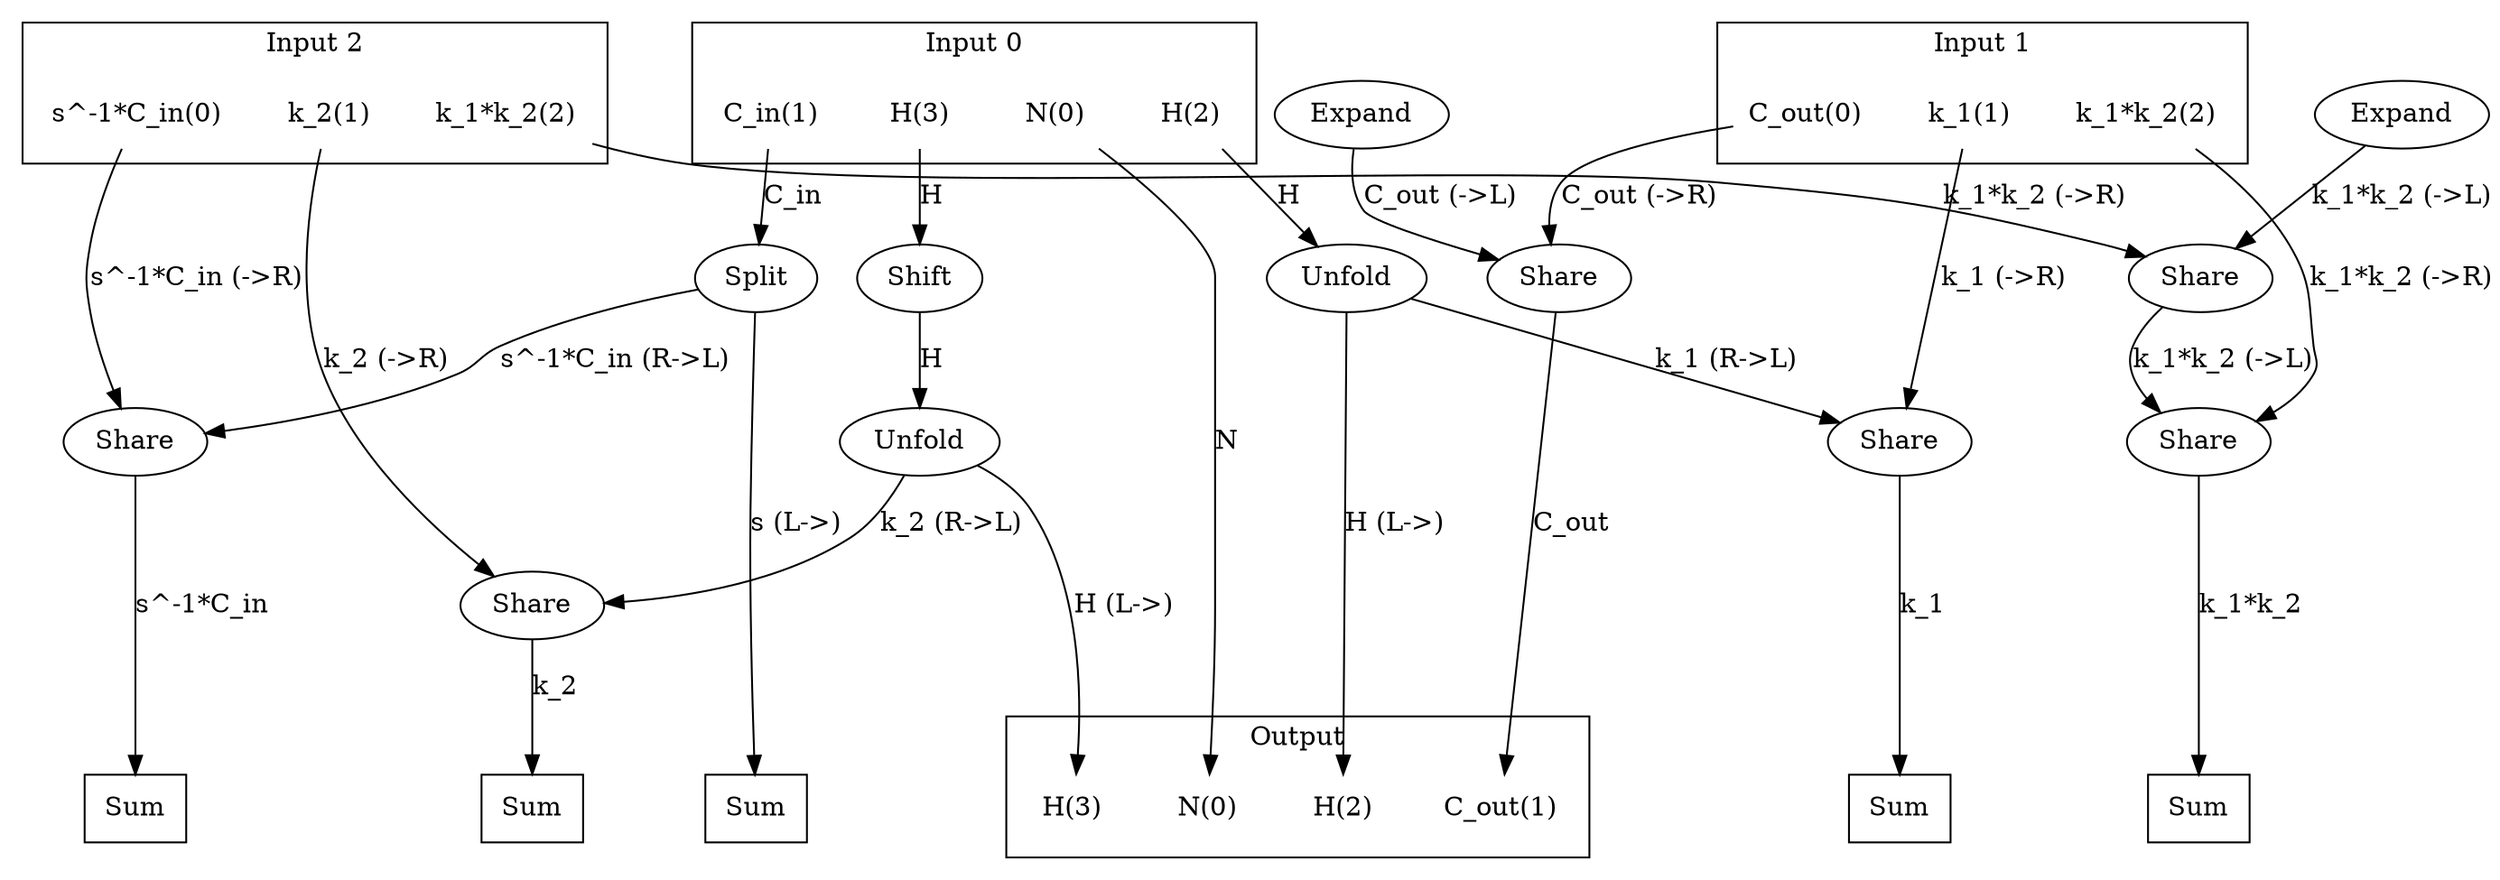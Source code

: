digraph kernel_generated {
newrank = true;
op_0x55f1eba3e530 [label="Shift"];
op_0x55f1f88a61c0 [label="Unfold"];
op_0x55f1f88a62c0 [label="Unfold"];
op_0x55f1f88b2978 [label="Expand"];
op_0x55f1f88b2ad8 [label="Expand"];
op_0x55f1f89dd900 [label="Share"];
op_0x55f1f89e2c00 [label="Share"];
op_0x55f1f89e2cf0 [label="Share"];
op_0x55f1f89e2d40 [label="Share"];
op_0x55f1f89e2f70 [label="Share"];
op_0x55f1f89e2fc0 [label="Share"];
op_0x55f1f8a076f0 [label="Split"];
reduce_0x7f5f78004e58 [label="Sum", shape=box];
reduce_0x7f5f78003ee8 [label="Sum", shape=box];
reduce_0x7f5f78003a98 [label="Sum", shape=box];
reduce_0x7f5f78004110 [label="Sum", shape=box];
reduce_0x7f5f78007668 [label="Sum", shape=box];
subgraph cluster_out {
label = "Output";
out_0 [label="N(0)", shape=none];
out_1 [label="C_out(1)", shape=none];
out_2 [label="H(2)", shape=none];
out_3 [label="H(3)", shape=none];
}
{ rank = same;
reduce_0x7f5f78004e58;
reduce_0x7f5f78003ee8;
reduce_0x7f5f78003a98;
reduce_0x7f5f78004110;
reduce_0x7f5f78007668;
out_0;
out_1;
out_2;
out_3;
}
subgraph cluster_in_0 {
label = "Input 0";
in_0_0 [label="N(0)", shape=none];
in_0_1 [label="C_in(1)", shape=none];
in_0_2 [label="H(2)", shape=none];
in_0_3 [label="H(3)", shape=none];
}
subgraph cluster_in_1 {
label = "Input 1";
in_1_0 [label="C_out(0)", shape=none];
in_1_1 [label="k_1(1)", shape=none];
in_1_2 [label="k_1*k_2(2)", shape=none];
}
subgraph cluster_in_2 {
label = "Input 2";
in_2_0 [label="s^-1*C_in(0)", shape=none];
in_2_1 [label="k_2(1)", shape=none];
in_2_2 [label="k_1*k_2(2)", shape=none];
}
{ rank = same;
in_0_0;
in_0_1;
in_0_2;
in_0_3;
in_1_0;
in_1_1;
in_1_2;
in_2_0;
in_2_1;
in_2_2;
}
in_0_0 -> out_0 [label="N"];
in_0_1 -> op_0x55f1f8a076f0 [label="C_in"];
in_0_2 -> op_0x55f1f88a62c0 [label="H"];
in_0_3 -> op_0x55f1eba3e530 [label="H"];
in_1_0 -> op_0x55f1f89dd900 [label="C_out (->R)"];
in_1_1 -> op_0x55f1f89e2c00 [label="k_1 (->R)"];
in_1_2 -> op_0x55f1f89e2f70 [label="k_1*k_2 (->R)"];
in_2_0 -> op_0x55f1f89e2cf0 [label="s^-1*C_in (->R)"];
in_2_1 -> op_0x55f1f89e2d40 [label="k_2 (->R)"];
in_2_2 -> op_0x55f1f89e2fc0 [label="k_1*k_2 (->R)"];
op_0x55f1f89dd900 -> out_1 [label="C_out"];
op_0x55f1f88a62c0 -> out_2 [label="H (L->)"];
op_0x55f1f88a61c0 -> out_3 [label="H (L->)"];
op_0x55f1eba3e530 -> op_0x55f1f88a61c0 [label="H"];
op_0x55f1f88b2978 -> op_0x55f1f89dd900 [label="C_out (->L)"];
op_0x55f1f88a62c0 -> op_0x55f1f89e2c00 [label="k_1 (R->L)"];
op_0x55f1f8a076f0 -> op_0x55f1f89e2cf0 [label="s^-1*C_in (R->L)"];
op_0x55f1f88a61c0 -> op_0x55f1f89e2d40 [label="k_2 (R->L)"];
op_0x55f1f89e2fc0 -> op_0x55f1f89e2f70 [label="k_1*k_2 (->L)"];
op_0x55f1f88b2ad8 -> op_0x55f1f89e2fc0 [label="k_1*k_2 (->L)"];
op_0x55f1f89e2c00 -> reduce_0x7f5f78003a98 [label="k_1"];
op_0x55f1f89e2d40 -> reduce_0x7f5f78003ee8 [label="k_2"];
op_0x55f1f89e2f70 -> reduce_0x7f5f78004110 [label="k_1*k_2"];
op_0x55f1f8a076f0 -> reduce_0x7f5f78004e58 [label="s (L->)"];
op_0x55f1f89e2cf0 -> reduce_0x7f5f78007668 [label="s^-1*C_in"];
}
